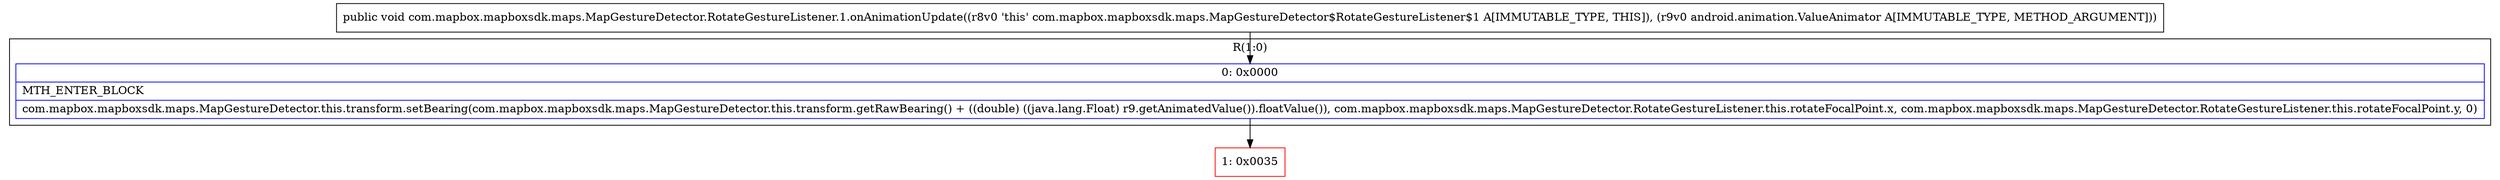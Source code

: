 digraph "CFG forcom.mapbox.mapboxsdk.maps.MapGestureDetector.RotateGestureListener.1.onAnimationUpdate(Landroid\/animation\/ValueAnimator;)V" {
subgraph cluster_Region_1738597424 {
label = "R(1:0)";
node [shape=record,color=blue];
Node_0 [shape=record,label="{0\:\ 0x0000|MTH_ENTER_BLOCK\l|com.mapbox.mapboxsdk.maps.MapGestureDetector.this.transform.setBearing(com.mapbox.mapboxsdk.maps.MapGestureDetector.this.transform.getRawBearing() + ((double) ((java.lang.Float) r9.getAnimatedValue()).floatValue()), com.mapbox.mapboxsdk.maps.MapGestureDetector.RotateGestureListener.this.rotateFocalPoint.x, com.mapbox.mapboxsdk.maps.MapGestureDetector.RotateGestureListener.this.rotateFocalPoint.y, 0)\l}"];
}
Node_1 [shape=record,color=red,label="{1\:\ 0x0035}"];
MethodNode[shape=record,label="{public void com.mapbox.mapboxsdk.maps.MapGestureDetector.RotateGestureListener.1.onAnimationUpdate((r8v0 'this' com.mapbox.mapboxsdk.maps.MapGestureDetector$RotateGestureListener$1 A[IMMUTABLE_TYPE, THIS]), (r9v0 android.animation.ValueAnimator A[IMMUTABLE_TYPE, METHOD_ARGUMENT])) }"];
MethodNode -> Node_0;
Node_0 -> Node_1;
}

